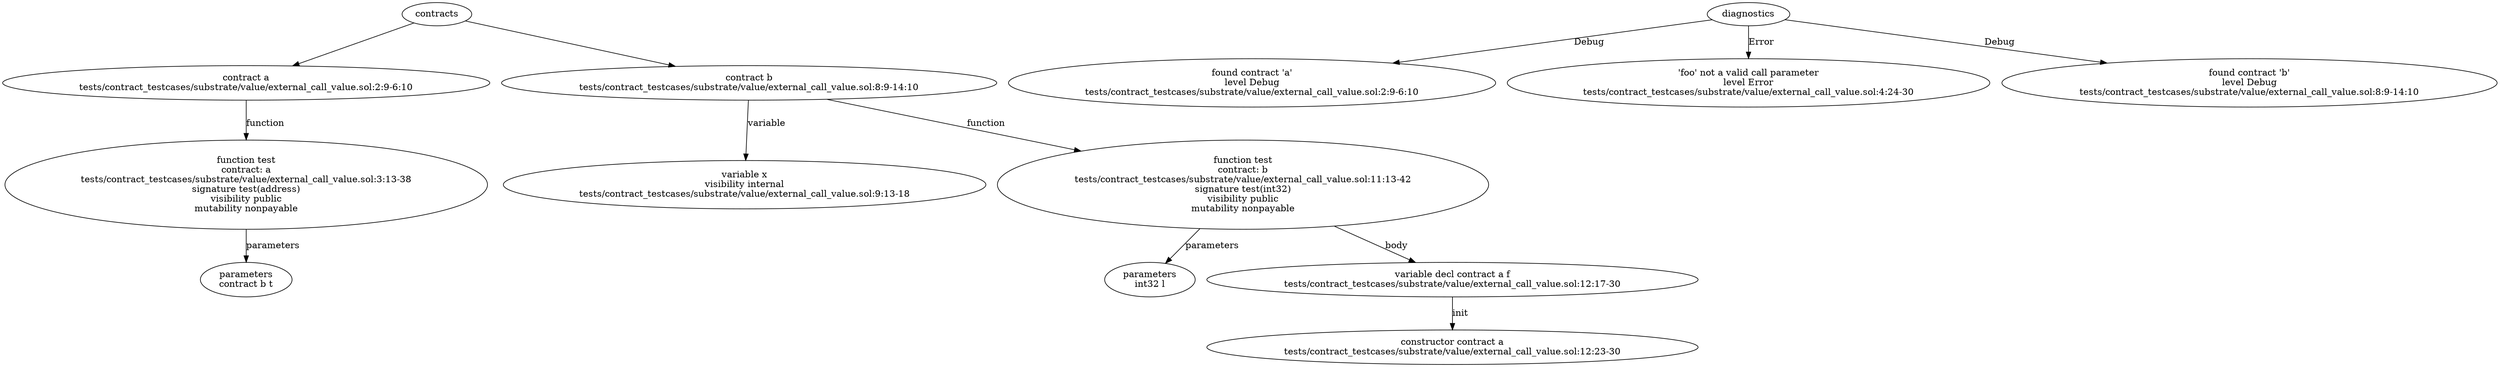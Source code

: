 strict digraph "tests/contract_testcases/substrate/value/external_call_value.sol" {
	contract [label="contract a\ntests/contract_testcases/substrate/value/external_call_value.sol:2:9-6:10"]
	test [label="function test\ncontract: a\ntests/contract_testcases/substrate/value/external_call_value.sol:3:13-38\nsignature test(address)\nvisibility public\nmutability nonpayable"]
	parameters [label="parameters\ncontract b t"]
	contract_4 [label="contract b\ntests/contract_testcases/substrate/value/external_call_value.sol:8:9-14:10"]
	var [label="variable x\nvisibility internal\ntests/contract_testcases/substrate/value/external_call_value.sol:9:13-18"]
	test_6 [label="function test\ncontract: b\ntests/contract_testcases/substrate/value/external_call_value.sol:11:13-42\nsignature test(int32)\nvisibility public\nmutability nonpayable"]
	parameters_7 [label="parameters\nint32 l"]
	var_decl [label="variable decl contract a f\ntests/contract_testcases/substrate/value/external_call_value.sol:12:17-30"]
	constructor [label="constructor contract a\ntests/contract_testcases/substrate/value/external_call_value.sol:12:23-30"]
	diagnostic [label="found contract 'a'\nlevel Debug\ntests/contract_testcases/substrate/value/external_call_value.sol:2:9-6:10"]
	diagnostic_12 [label="'foo' not a valid call parameter\nlevel Error\ntests/contract_testcases/substrate/value/external_call_value.sol:4:24-30"]
	diagnostic_13 [label="found contract 'b'\nlevel Debug\ntests/contract_testcases/substrate/value/external_call_value.sol:8:9-14:10"]
	contracts -> contract
	contract -> test [label="function"]
	test -> parameters [label="parameters"]
	contracts -> contract_4
	contract_4 -> var [label="variable"]
	contract_4 -> test_6 [label="function"]
	test_6 -> parameters_7 [label="parameters"]
	test_6 -> var_decl [label="body"]
	var_decl -> constructor [label="init"]
	diagnostics -> diagnostic [label="Debug"]
	diagnostics -> diagnostic_12 [label="Error"]
	diagnostics -> diagnostic_13 [label="Debug"]
}
